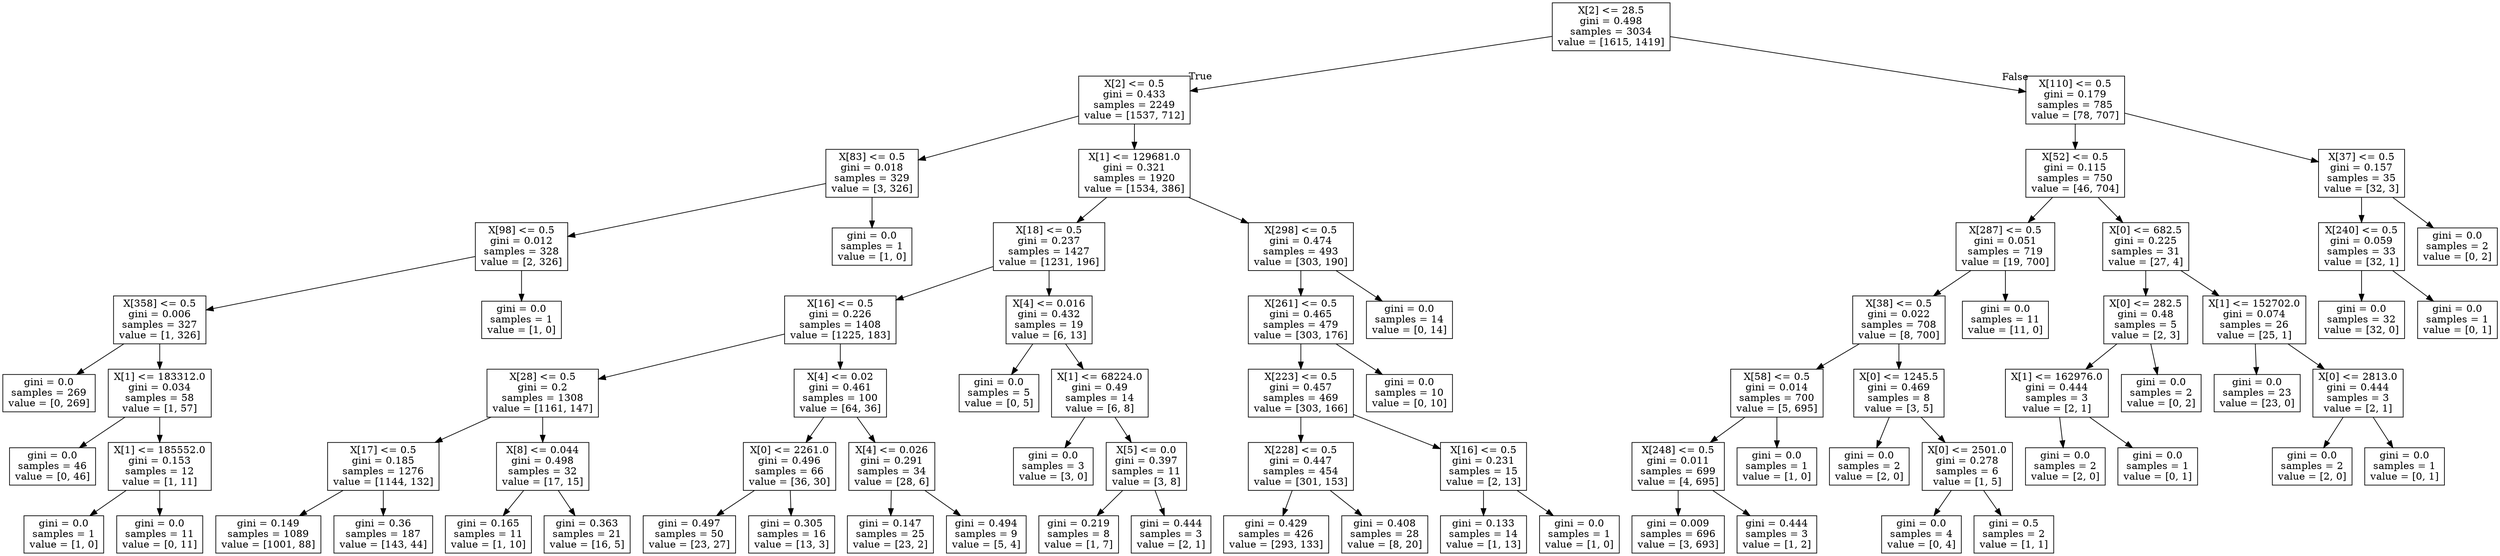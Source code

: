 digraph Tree {
node [shape=box] ;
0 [label="X[2] <= 28.5\ngini = 0.498\nsamples = 3034\nvalue = [1615, 1419]"] ;
1 [label="X[2] <= 0.5\ngini = 0.433\nsamples = 2249\nvalue = [1537, 712]"] ;
0 -> 1 [labeldistance=2.5, labelangle=45, headlabel="True"] ;
2 [label="X[83] <= 0.5\ngini = 0.018\nsamples = 329\nvalue = [3, 326]"] ;
1 -> 2 ;
3 [label="X[98] <= 0.5\ngini = 0.012\nsamples = 328\nvalue = [2, 326]"] ;
2 -> 3 ;
4 [label="X[358] <= 0.5\ngini = 0.006\nsamples = 327\nvalue = [1, 326]"] ;
3 -> 4 ;
5 [label="gini = 0.0\nsamples = 269\nvalue = [0, 269]"] ;
4 -> 5 ;
6 [label="X[1] <= 183312.0\ngini = 0.034\nsamples = 58\nvalue = [1, 57]"] ;
4 -> 6 ;
7 [label="gini = 0.0\nsamples = 46\nvalue = [0, 46]"] ;
6 -> 7 ;
8 [label="X[1] <= 185552.0\ngini = 0.153\nsamples = 12\nvalue = [1, 11]"] ;
6 -> 8 ;
9 [label="gini = 0.0\nsamples = 1\nvalue = [1, 0]"] ;
8 -> 9 ;
10 [label="gini = 0.0\nsamples = 11\nvalue = [0, 11]"] ;
8 -> 10 ;
11 [label="gini = 0.0\nsamples = 1\nvalue = [1, 0]"] ;
3 -> 11 ;
12 [label="gini = 0.0\nsamples = 1\nvalue = [1, 0]"] ;
2 -> 12 ;
13 [label="X[1] <= 129681.0\ngini = 0.321\nsamples = 1920\nvalue = [1534, 386]"] ;
1 -> 13 ;
14 [label="X[18] <= 0.5\ngini = 0.237\nsamples = 1427\nvalue = [1231, 196]"] ;
13 -> 14 ;
15 [label="X[16] <= 0.5\ngini = 0.226\nsamples = 1408\nvalue = [1225, 183]"] ;
14 -> 15 ;
16 [label="X[28] <= 0.5\ngini = 0.2\nsamples = 1308\nvalue = [1161, 147]"] ;
15 -> 16 ;
17 [label="X[17] <= 0.5\ngini = 0.185\nsamples = 1276\nvalue = [1144, 132]"] ;
16 -> 17 ;
18 [label="gini = 0.149\nsamples = 1089\nvalue = [1001, 88]"] ;
17 -> 18 ;
19 [label="gini = 0.36\nsamples = 187\nvalue = [143, 44]"] ;
17 -> 19 ;
20 [label="X[8] <= 0.044\ngini = 0.498\nsamples = 32\nvalue = [17, 15]"] ;
16 -> 20 ;
21 [label="gini = 0.165\nsamples = 11\nvalue = [1, 10]"] ;
20 -> 21 ;
22 [label="gini = 0.363\nsamples = 21\nvalue = [16, 5]"] ;
20 -> 22 ;
23 [label="X[4] <= 0.02\ngini = 0.461\nsamples = 100\nvalue = [64, 36]"] ;
15 -> 23 ;
24 [label="X[0] <= 2261.0\ngini = 0.496\nsamples = 66\nvalue = [36, 30]"] ;
23 -> 24 ;
25 [label="gini = 0.497\nsamples = 50\nvalue = [23, 27]"] ;
24 -> 25 ;
26 [label="gini = 0.305\nsamples = 16\nvalue = [13, 3]"] ;
24 -> 26 ;
27 [label="X[4] <= 0.026\ngini = 0.291\nsamples = 34\nvalue = [28, 6]"] ;
23 -> 27 ;
28 [label="gini = 0.147\nsamples = 25\nvalue = [23, 2]"] ;
27 -> 28 ;
29 [label="gini = 0.494\nsamples = 9\nvalue = [5, 4]"] ;
27 -> 29 ;
30 [label="X[4] <= 0.016\ngini = 0.432\nsamples = 19\nvalue = [6, 13]"] ;
14 -> 30 ;
31 [label="gini = 0.0\nsamples = 5\nvalue = [0, 5]"] ;
30 -> 31 ;
32 [label="X[1] <= 68224.0\ngini = 0.49\nsamples = 14\nvalue = [6, 8]"] ;
30 -> 32 ;
33 [label="gini = 0.0\nsamples = 3\nvalue = [3, 0]"] ;
32 -> 33 ;
34 [label="X[5] <= 0.0\ngini = 0.397\nsamples = 11\nvalue = [3, 8]"] ;
32 -> 34 ;
35 [label="gini = 0.219\nsamples = 8\nvalue = [1, 7]"] ;
34 -> 35 ;
36 [label="gini = 0.444\nsamples = 3\nvalue = [2, 1]"] ;
34 -> 36 ;
37 [label="X[298] <= 0.5\ngini = 0.474\nsamples = 493\nvalue = [303, 190]"] ;
13 -> 37 ;
38 [label="X[261] <= 0.5\ngini = 0.465\nsamples = 479\nvalue = [303, 176]"] ;
37 -> 38 ;
39 [label="X[223] <= 0.5\ngini = 0.457\nsamples = 469\nvalue = [303, 166]"] ;
38 -> 39 ;
40 [label="X[228] <= 0.5\ngini = 0.447\nsamples = 454\nvalue = [301, 153]"] ;
39 -> 40 ;
41 [label="gini = 0.429\nsamples = 426\nvalue = [293, 133]"] ;
40 -> 41 ;
42 [label="gini = 0.408\nsamples = 28\nvalue = [8, 20]"] ;
40 -> 42 ;
43 [label="X[16] <= 0.5\ngini = 0.231\nsamples = 15\nvalue = [2, 13]"] ;
39 -> 43 ;
44 [label="gini = 0.133\nsamples = 14\nvalue = [1, 13]"] ;
43 -> 44 ;
45 [label="gini = 0.0\nsamples = 1\nvalue = [1, 0]"] ;
43 -> 45 ;
46 [label="gini = 0.0\nsamples = 10\nvalue = [0, 10]"] ;
38 -> 46 ;
47 [label="gini = 0.0\nsamples = 14\nvalue = [0, 14]"] ;
37 -> 47 ;
48 [label="X[110] <= 0.5\ngini = 0.179\nsamples = 785\nvalue = [78, 707]"] ;
0 -> 48 [labeldistance=2.5, labelangle=-45, headlabel="False"] ;
49 [label="X[52] <= 0.5\ngini = 0.115\nsamples = 750\nvalue = [46, 704]"] ;
48 -> 49 ;
50 [label="X[287] <= 0.5\ngini = 0.051\nsamples = 719\nvalue = [19, 700]"] ;
49 -> 50 ;
51 [label="X[38] <= 0.5\ngini = 0.022\nsamples = 708\nvalue = [8, 700]"] ;
50 -> 51 ;
52 [label="X[58] <= 0.5\ngini = 0.014\nsamples = 700\nvalue = [5, 695]"] ;
51 -> 52 ;
53 [label="X[248] <= 0.5\ngini = 0.011\nsamples = 699\nvalue = [4, 695]"] ;
52 -> 53 ;
54 [label="gini = 0.009\nsamples = 696\nvalue = [3, 693]"] ;
53 -> 54 ;
55 [label="gini = 0.444\nsamples = 3\nvalue = [1, 2]"] ;
53 -> 55 ;
56 [label="gini = 0.0\nsamples = 1\nvalue = [1, 0]"] ;
52 -> 56 ;
57 [label="X[0] <= 1245.5\ngini = 0.469\nsamples = 8\nvalue = [3, 5]"] ;
51 -> 57 ;
58 [label="gini = 0.0\nsamples = 2\nvalue = [2, 0]"] ;
57 -> 58 ;
59 [label="X[0] <= 2501.0\ngini = 0.278\nsamples = 6\nvalue = [1, 5]"] ;
57 -> 59 ;
60 [label="gini = 0.0\nsamples = 4\nvalue = [0, 4]"] ;
59 -> 60 ;
61 [label="gini = 0.5\nsamples = 2\nvalue = [1, 1]"] ;
59 -> 61 ;
62 [label="gini = 0.0\nsamples = 11\nvalue = [11, 0]"] ;
50 -> 62 ;
63 [label="X[0] <= 682.5\ngini = 0.225\nsamples = 31\nvalue = [27, 4]"] ;
49 -> 63 ;
64 [label="X[0] <= 282.5\ngini = 0.48\nsamples = 5\nvalue = [2, 3]"] ;
63 -> 64 ;
65 [label="X[1] <= 162976.0\ngini = 0.444\nsamples = 3\nvalue = [2, 1]"] ;
64 -> 65 ;
66 [label="gini = 0.0\nsamples = 2\nvalue = [2, 0]"] ;
65 -> 66 ;
67 [label="gini = 0.0\nsamples = 1\nvalue = [0, 1]"] ;
65 -> 67 ;
68 [label="gini = 0.0\nsamples = 2\nvalue = [0, 2]"] ;
64 -> 68 ;
69 [label="X[1] <= 152702.0\ngini = 0.074\nsamples = 26\nvalue = [25, 1]"] ;
63 -> 69 ;
70 [label="gini = 0.0\nsamples = 23\nvalue = [23, 0]"] ;
69 -> 70 ;
71 [label="X[0] <= 2813.0\ngini = 0.444\nsamples = 3\nvalue = [2, 1]"] ;
69 -> 71 ;
72 [label="gini = 0.0\nsamples = 2\nvalue = [2, 0]"] ;
71 -> 72 ;
73 [label="gini = 0.0\nsamples = 1\nvalue = [0, 1]"] ;
71 -> 73 ;
74 [label="X[37] <= 0.5\ngini = 0.157\nsamples = 35\nvalue = [32, 3]"] ;
48 -> 74 ;
75 [label="X[240] <= 0.5\ngini = 0.059\nsamples = 33\nvalue = [32, 1]"] ;
74 -> 75 ;
76 [label="gini = 0.0\nsamples = 32\nvalue = [32, 0]"] ;
75 -> 76 ;
77 [label="gini = 0.0\nsamples = 1\nvalue = [0, 1]"] ;
75 -> 77 ;
78 [label="gini = 0.0\nsamples = 2\nvalue = [0, 2]"] ;
74 -> 78 ;
}